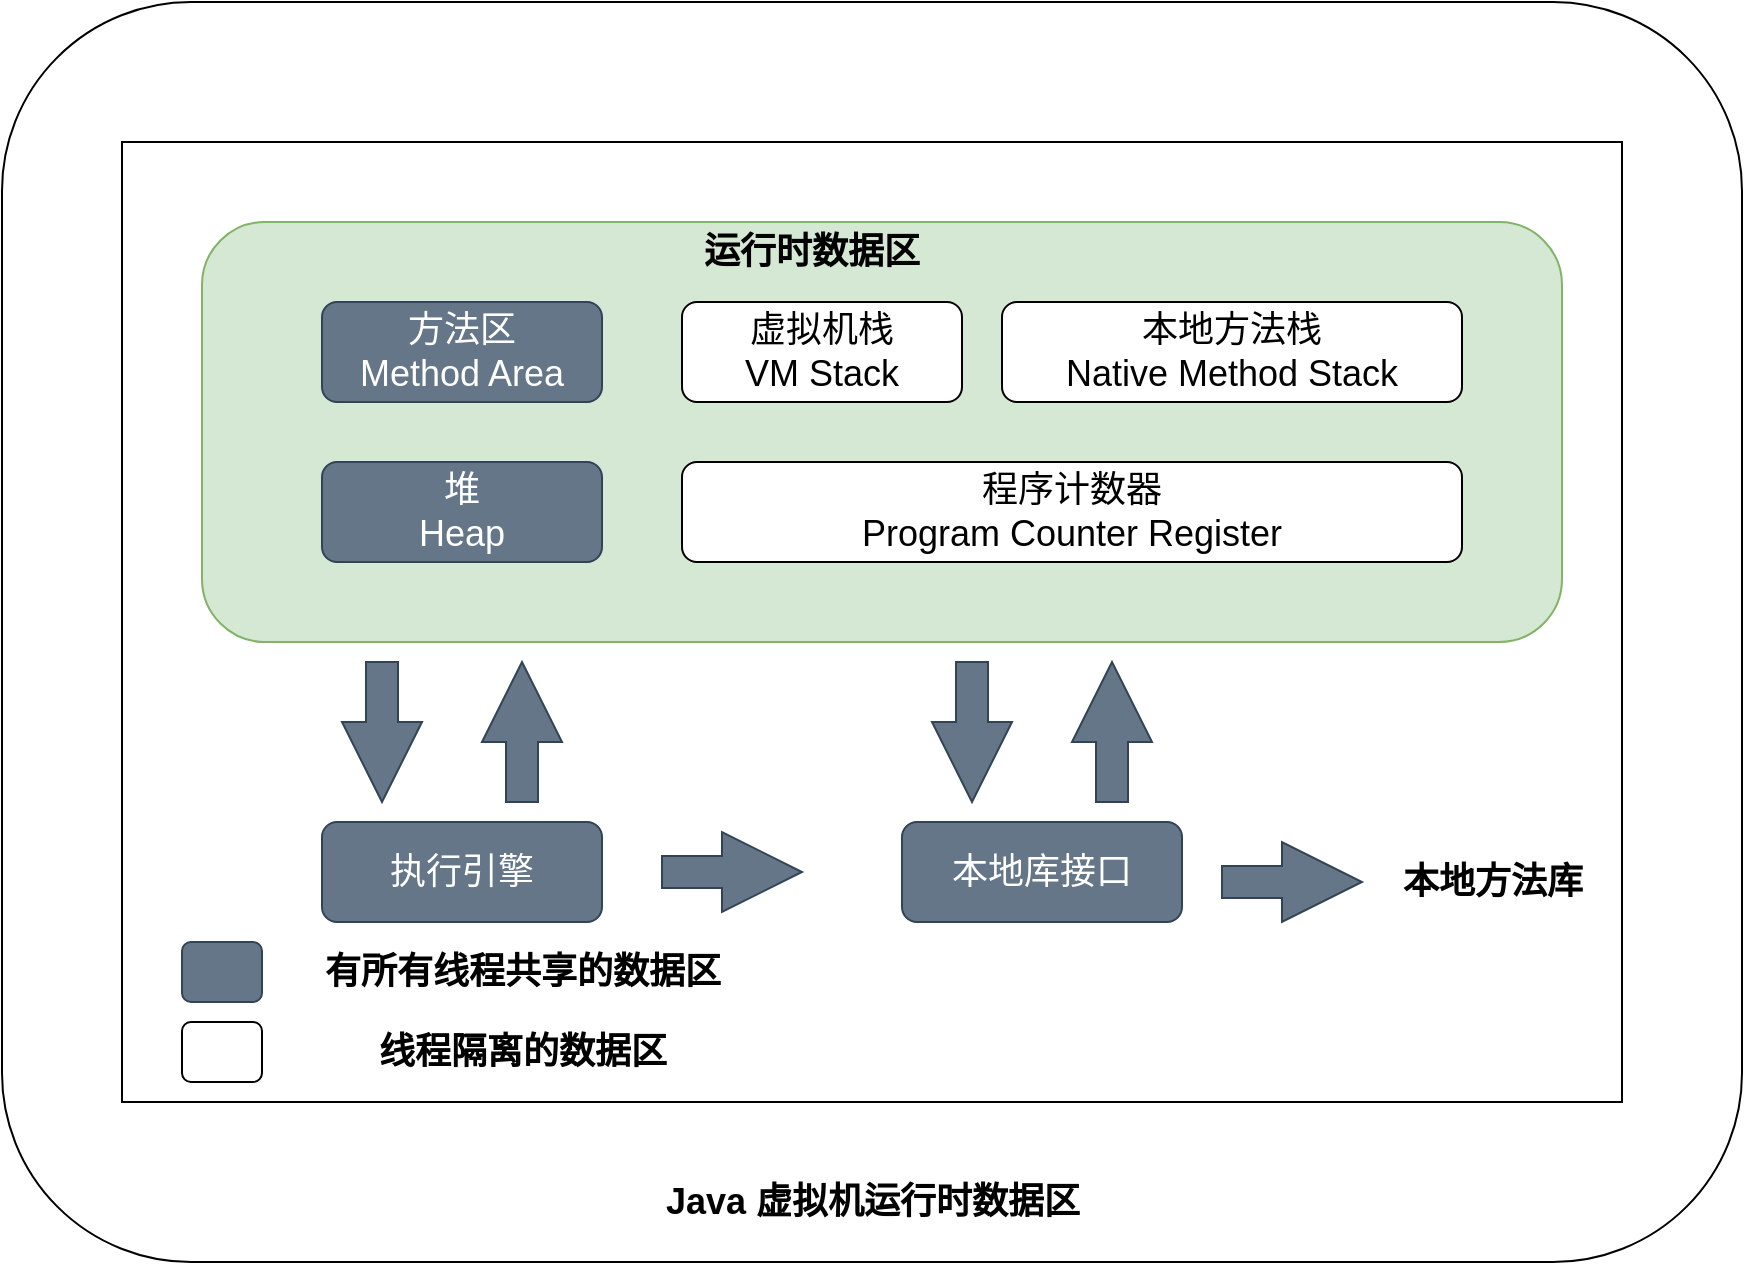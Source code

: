 <mxfile version="19.0.3" type="device" pages="5"><diagram id="uplz_EwXCj1sayoG6q6i" name="Java 虚拟机运行时数据区"><mxGraphModel dx="1018" dy="1910" grid="1" gridSize="10" guides="1" tooltips="1" connect="1" arrows="1" fold="1" page="1" pageScale="1" pageWidth="827" pageHeight="1169" math="0" shadow="0"><root><mxCell id="0"/><mxCell id="1" parent="0"/><mxCell id="dIkDisNtufsXBR3FXP84-28" value="" style="rounded=1;whiteSpace=wrap;html=1;fontSize=18;" parent="1" vertex="1"><mxGeometry x="100" y="-30" width="870" height="630" as="geometry"/></mxCell><mxCell id="dIkDisNtufsXBR3FXP84-2" value="&lt;font style=&quot;font-size: 18px&quot;&gt;&lt;b&gt;Java 虚拟机运行时数据区&lt;/b&gt;&lt;/font&gt;" style="text;html=1;align=center;verticalAlign=middle;resizable=0;points=[];autosize=1;" parent="1" vertex="1"><mxGeometry x="425" y="560" width="220" height="20" as="geometry"/></mxCell><mxCell id="dIkDisNtufsXBR3FXP84-3" value="" style="rounded=0;whiteSpace=wrap;html=1;" parent="1" vertex="1"><mxGeometry x="160" y="40" width="750" height="480" as="geometry"/></mxCell><mxCell id="dIkDisNtufsXBR3FXP84-1" value="" style="rounded=1;whiteSpace=wrap;html=1;fillColor=#d5e8d4;strokeColor=#82b366;" parent="1" vertex="1"><mxGeometry x="200" y="80" width="680" height="210" as="geometry"/></mxCell><mxCell id="dIkDisNtufsXBR3FXP84-5" value="&lt;b style=&quot;font-size: 18px;&quot;&gt;运行时数据区&lt;/b&gt;" style="text;html=1;strokeColor=none;fillColor=none;align=center;verticalAlign=middle;whiteSpace=wrap;rounded=0;fontSize=18;" parent="1" vertex="1"><mxGeometry x="430" y="80" width="150" height="30" as="geometry"/></mxCell><mxCell id="dIkDisNtufsXBR3FXP84-6" value="方法区&lt;br&gt;Method Area" style="rounded=1;whiteSpace=wrap;html=1;fontSize=18;fillColor=#647687;strokeColor=#314354;fontColor=#ffffff;" parent="1" vertex="1"><mxGeometry x="260" y="120" width="140" height="50" as="geometry"/></mxCell><mxCell id="dIkDisNtufsXBR3FXP84-9" value="堆&lt;br&gt;Heap" style="rounded=1;whiteSpace=wrap;html=1;fontSize=18;fillColor=#647687;strokeColor=#314354;fontColor=#ffffff;" parent="1" vertex="1"><mxGeometry x="260" y="200" width="140" height="50" as="geometry"/></mxCell><mxCell id="dIkDisNtufsXBR3FXP84-10" value="虚拟机栈&lt;br&gt;VM Stack" style="rounded=1;whiteSpace=wrap;html=1;fontSize=18;" parent="1" vertex="1"><mxGeometry x="440" y="120" width="140" height="50" as="geometry"/></mxCell><mxCell id="dIkDisNtufsXBR3FXP84-11" value="程序计数器&lt;br&gt;Program Counter Register" style="rounded=1;whiteSpace=wrap;html=1;fontSize=18;" parent="1" vertex="1"><mxGeometry x="440" y="200" width="390" height="50" as="geometry"/></mxCell><mxCell id="dIkDisNtufsXBR3FXP84-12" value="本地方法栈&lt;br&gt;Native Method Stack&lt;br&gt;" style="rounded=1;whiteSpace=wrap;html=1;fontSize=18;" parent="1" vertex="1"><mxGeometry x="600" y="120" width="230" height="50" as="geometry"/></mxCell><mxCell id="dIkDisNtufsXBR3FXP84-14" value="" style="html=1;shadow=0;dashed=0;align=center;verticalAlign=middle;shape=mxgraph.arrows2.arrow;dy=0.6;dx=40;direction=south;notch=0;rounded=1;fontSize=18;fillColor=#647687;strokeColor=#314354;fontColor=#ffffff;" parent="1" vertex="1"><mxGeometry x="270" y="300" width="40" height="70" as="geometry"/></mxCell><mxCell id="dIkDisNtufsXBR3FXP84-15" value="" style="html=1;shadow=0;dashed=0;align=center;verticalAlign=middle;shape=mxgraph.arrows2.arrow;dy=0.6;dx=40;direction=north;notch=0;rounded=1;fontSize=18;fillColor=#647687;strokeColor=#314354;fontColor=#ffffff;" parent="1" vertex="1"><mxGeometry x="340" y="300" width="40" height="70" as="geometry"/></mxCell><mxCell id="dIkDisNtufsXBR3FXP84-16" value="执行引擎" style="rounded=1;whiteSpace=wrap;html=1;fontSize=18;fillColor=#647687;strokeColor=#314354;fontColor=#ffffff;" parent="1" vertex="1"><mxGeometry x="260" y="380" width="140" height="50" as="geometry"/></mxCell><mxCell id="dIkDisNtufsXBR3FXP84-17" value="本地库接口" style="rounded=1;whiteSpace=wrap;html=1;fontSize=18;fillColor=#647687;strokeColor=#314354;fontColor=#ffffff;" parent="1" vertex="1"><mxGeometry x="550" y="380" width="140" height="50" as="geometry"/></mxCell><mxCell id="dIkDisNtufsXBR3FXP84-18" value="" style="html=1;shadow=0;dashed=0;align=center;verticalAlign=middle;shape=mxgraph.arrows2.arrow;dy=0.6;dx=40;direction=east;notch=0;rounded=1;fontSize=18;fillColor=#647687;strokeColor=#314354;fontColor=#ffffff;" parent="1" vertex="1"><mxGeometry x="430" y="385" width="70" height="40" as="geometry"/></mxCell><mxCell id="dIkDisNtufsXBR3FXP84-19" value="" style="html=1;shadow=0;dashed=0;align=center;verticalAlign=middle;shape=mxgraph.arrows2.arrow;dy=0.6;dx=40;direction=south;notch=0;rounded=1;fontSize=18;fillColor=#647687;strokeColor=#314354;fontColor=#ffffff;" parent="1" vertex="1"><mxGeometry x="565" y="300" width="40" height="70" as="geometry"/></mxCell><mxCell id="dIkDisNtufsXBR3FXP84-20" value="" style="html=1;shadow=0;dashed=0;align=center;verticalAlign=middle;shape=mxgraph.arrows2.arrow;dy=0.6;dx=40;direction=north;notch=0;rounded=1;fontSize=18;fillColor=#647687;strokeColor=#314354;fontColor=#ffffff;" parent="1" vertex="1"><mxGeometry x="635" y="300" width="40" height="70" as="geometry"/></mxCell><mxCell id="dIkDisNtufsXBR3FXP84-21" value="" style="html=1;shadow=0;dashed=0;align=center;verticalAlign=middle;shape=mxgraph.arrows2.arrow;dy=0.6;dx=40;direction=east;notch=0;rounded=1;fontSize=18;fillColor=#647687;strokeColor=#314354;fontColor=#ffffff;" parent="1" vertex="1"><mxGeometry x="710" y="390" width="70" height="40" as="geometry"/></mxCell><mxCell id="dIkDisNtufsXBR3FXP84-22" value="&lt;font style=&quot;font-size: 18px&quot;&gt;&lt;b&gt;本地方法库&lt;/b&gt;&lt;/font&gt;" style="text;html=1;align=center;verticalAlign=middle;resizable=0;points=[];autosize=1;" parent="1" vertex="1"><mxGeometry x="790" y="400" width="110" height="20" as="geometry"/></mxCell><mxCell id="dIkDisNtufsXBR3FXP84-24" value="" style="rounded=1;whiteSpace=wrap;html=1;fontSize=18;fillColor=#647687;strokeColor=#314354;fontColor=#ffffff;" parent="1" vertex="1"><mxGeometry x="190" y="440" width="40" height="30" as="geometry"/></mxCell><mxCell id="dIkDisNtufsXBR3FXP84-25" value="" style="rounded=1;whiteSpace=wrap;html=1;fontSize=18;" parent="1" vertex="1"><mxGeometry x="190" y="480" width="40" height="30" as="geometry"/></mxCell><mxCell id="dIkDisNtufsXBR3FXP84-26" value="&lt;font style=&quot;font-size: 18px&quot;&gt;&lt;b&gt;有所有线程共享的数据区&lt;/b&gt;&lt;/font&gt;" style="text;html=1;align=center;verticalAlign=middle;resizable=0;points=[];autosize=1;" parent="1" vertex="1"><mxGeometry x="255" y="445" width="210" height="20" as="geometry"/></mxCell><mxCell id="dIkDisNtufsXBR3FXP84-27" value="&lt;font style=&quot;font-size: 18px&quot;&gt;&lt;b&gt;线程隔离的数据区&lt;/b&gt;&lt;/font&gt;" style="text;html=1;align=center;verticalAlign=middle;resizable=0;points=[];autosize=1;" parent="1" vertex="1"><mxGeometry x="280" y="485" width="160" height="20" as="geometry"/></mxCell></root></mxGraphModel></diagram><diagram id="d1hYWIYTIFT196ERLZWl" name="HotSpot虚拟机对象头MarkWord"><mxGraphModel dx="1186" dy="750" grid="1" gridSize="10" guides="1" tooltips="1" connect="1" arrows="1" fold="1" page="1" pageScale="1" pageWidth="827" pageHeight="1169" math="0" shadow="0"><root><mxCell id="vAURoRcv7lcRhAw-rPCc-0"/><mxCell id="vAURoRcv7lcRhAw-rPCc-1" parent="vAURoRcv7lcRhAw-rPCc-0"/></root></mxGraphModel></diagram><diagram id="SoZiONSWuV72zjHFEzLS" name="句柄访问对象"><mxGraphModel dx="1186" dy="750" grid="1" gridSize="10" guides="1" tooltips="1" connect="1" arrows="1" fold="1" page="1" pageScale="1" pageWidth="827" pageHeight="1169" math="0" shadow="0"><root><mxCell id="CBJYQF5d7jJ5Y-G9DgrM-0"/><mxCell id="CBJYQF5d7jJ5Y-G9DgrM-1" parent="CBJYQF5d7jJ5Y-G9DgrM-0"/><mxCell id="CBJYQF5d7jJ5Y-G9DgrM-55" value="" style="rounded=0;whiteSpace=wrap;html=1;" vertex="1" parent="CBJYQF5d7jJ5Y-G9DgrM-1"><mxGeometry x="127" y="30" width="713" height="450" as="geometry"/></mxCell><mxCell id="CBJYQF5d7jJ5Y-G9DgrM-14" value="Java栈&lt;br&gt;本地变量表" style="rounded=0;whiteSpace=wrap;html=1;" vertex="1" parent="CBJYQF5d7jJ5Y-G9DgrM-1"><mxGeometry x="160" y="70" width="100" height="60" as="geometry"/></mxCell><mxCell id="CBJYQF5d7jJ5Y-G9DgrM-15" value="short" style="rounded=0;whiteSpace=wrap;html=1;" vertex="1" parent="CBJYQF5d7jJ5Y-G9DgrM-1"><mxGeometry x="160" y="170" width="100" height="40" as="geometry"/></mxCell><mxCell id="CBJYQF5d7jJ5Y-G9DgrM-16" value="int" style="rounded=0;whiteSpace=wrap;html=1;" vertex="1" parent="CBJYQF5d7jJ5Y-G9DgrM-1"><mxGeometry x="160" y="130" width="100" height="40" as="geometry"/></mxCell><mxCell id="CBJYQF5d7jJ5Y-G9DgrM-32" value="int" style="rounded=0;whiteSpace=wrap;html=1;" vertex="1" parent="CBJYQF5d7jJ5Y-G9DgrM-1"><mxGeometry x="160" y="210" width="100" height="40" as="geometry"/></mxCell><mxCell id="CBJYQF5d7jJ5Y-G9DgrM-33" value="&lt;font style=&quot;font-size: 18px&quot;&gt;double&lt;/font&gt;" style="rounded=0;whiteSpace=wrap;html=1;" vertex="1" parent="CBJYQF5d7jJ5Y-G9DgrM-1"><mxGeometry x="160" y="290" width="100" height="80" as="geometry"/></mxCell><mxCell id="CBJYQF5d7jJ5Y-G9DgrM-34" value="&lt;font style=&quot;font-size: 18px&quot;&gt;reference&lt;/font&gt;" style="rounded=0;whiteSpace=wrap;html=1;" vertex="1" parent="CBJYQF5d7jJ5Y-G9DgrM-1"><mxGeometry x="160" y="250" width="100" height="40" as="geometry"/></mxCell><mxCell id="CBJYQF5d7jJ5Y-G9DgrM-36" value="···" style="rounded=0;whiteSpace=wrap;html=1;" vertex="1" parent="CBJYQF5d7jJ5Y-G9DgrM-1"><mxGeometry x="160" y="410" width="100" height="40" as="geometry"/></mxCell><mxCell id="CBJYQF5d7jJ5Y-G9DgrM-37" value="float" style="rounded=0;whiteSpace=wrap;html=1;" vertex="1" parent="CBJYQF5d7jJ5Y-G9DgrM-1"><mxGeometry x="160" y="370" width="100" height="40" as="geometry"/></mxCell><mxCell id="CBJYQF5d7jJ5Y-G9DgrM-40" value="" style="endArrow=none;dashed=1;html=1;entryX=1;entryY=0.5;entryDx=0;entryDy=0;exitX=0;exitY=0.5;exitDx=0;exitDy=0;" edge="1" parent="CBJYQF5d7jJ5Y-G9DgrM-1" source="CBJYQF5d7jJ5Y-G9DgrM-33" target="CBJYQF5d7jJ5Y-G9DgrM-33"><mxGeometry width="50" height="50" relative="1" as="geometry"><mxPoint x="160" y="360" as="sourcePoint"/><mxPoint x="210" y="310" as="targetPoint"/></mxGeometry></mxCell><mxCell id="CBJYQF5d7jJ5Y-G9DgrM-42" value="" style="rounded=1;whiteSpace=wrap;html=1;" vertex="1" parent="CBJYQF5d7jJ5Y-G9DgrM-1"><mxGeometry x="290" y="70" width="520" height="180" as="geometry"/></mxCell><mxCell id="CBJYQF5d7jJ5Y-G9DgrM-43" value="" style="rounded=1;whiteSpace=wrap;html=1;" vertex="1" parent="CBJYQF5d7jJ5Y-G9DgrM-1"><mxGeometry x="290" y="270" width="520" height="180" as="geometry"/></mxCell><mxCell id="CBJYQF5d7jJ5Y-G9DgrM-44" value="到对象【实例】数据的指针" style="rounded=0;whiteSpace=wrap;html=1;" vertex="1" parent="CBJYQF5d7jJ5Y-G9DgrM-1"><mxGeometry x="320" y="130" width="210" height="30" as="geometry"/></mxCell><mxCell id="CBJYQF5d7jJ5Y-G9DgrM-53" style="rounded=0;orthogonalLoop=1;jettySize=auto;html=1;exitX=1;exitY=0.25;exitDx=0;exitDy=0;entryX=0.222;entryY=0.033;entryDx=0;entryDy=0;entryPerimeter=0;" edge="1" parent="CBJYQF5d7jJ5Y-G9DgrM-1" source="CBJYQF5d7jJ5Y-G9DgrM-45" target="CBJYQF5d7jJ5Y-G9DgrM-51"><mxGeometry relative="1" as="geometry"/></mxCell><mxCell id="CBJYQF5d7jJ5Y-G9DgrM-45" value="到对象【类型】数据的指针" style="rounded=0;whiteSpace=wrap;html=1;" vertex="1" parent="CBJYQF5d7jJ5Y-G9DgrM-1"><mxGeometry x="320" y="160" width="210" height="30" as="geometry"/></mxCell><mxCell id="CBJYQF5d7jJ5Y-G9DgrM-46" value="&lt;font style=&quot;font-size: 18px&quot;&gt;句柄池&lt;/font&gt;" style="text;html=1;strokeColor=none;fillColor=none;align=center;verticalAlign=middle;whiteSpace=wrap;rounded=0;" vertex="1" parent="CBJYQF5d7jJ5Y-G9DgrM-1"><mxGeometry x="376.5" y="110" width="97" height="10" as="geometry"/></mxCell><mxCell id="CBJYQF5d7jJ5Y-G9DgrM-47" value="对象【实例】数据" style="ellipse;whiteSpace=wrap;html=1;" vertex="1" parent="CBJYQF5d7jJ5Y-G9DgrM-1"><mxGeometry x="610" y="120" width="180" height="90" as="geometry"/></mxCell><mxCell id="CBJYQF5d7jJ5Y-G9DgrM-48" value="&lt;font style=&quot;font-size: 18px&quot;&gt;Java堆&lt;/font&gt;" style="text;html=1;strokeColor=none;fillColor=none;align=center;verticalAlign=middle;whiteSpace=wrap;rounded=0;" vertex="1" parent="CBJYQF5d7jJ5Y-G9DgrM-1"><mxGeometry x="501.5" y="87" width="97" height="10" as="geometry"/></mxCell><mxCell id="CBJYQF5d7jJ5Y-G9DgrM-49" value="" style="endArrow=classic;html=1;exitX=1;exitY=0.5;exitDx=0;exitDy=0;entryX=0;entryY=1;entryDx=0;entryDy=0;" edge="1" parent="CBJYQF5d7jJ5Y-G9DgrM-1" source="CBJYQF5d7jJ5Y-G9DgrM-34" target="CBJYQF5d7jJ5Y-G9DgrM-44"><mxGeometry width="50" height="50" relative="1" as="geometry"><mxPoint x="160" y="520" as="sourcePoint"/><mxPoint x="210" y="470" as="targetPoint"/></mxGeometry></mxCell><mxCell id="CBJYQF5d7jJ5Y-G9DgrM-50" value="" style="endArrow=classic;html=1;exitX=1;exitY=0.5;exitDx=0;exitDy=0;" edge="1" parent="CBJYQF5d7jJ5Y-G9DgrM-1" source="CBJYQF5d7jJ5Y-G9DgrM-44" target="CBJYQF5d7jJ5Y-G9DgrM-47"><mxGeometry width="50" height="50" relative="1" as="geometry"><mxPoint x="160" y="520" as="sourcePoint"/><mxPoint x="210" y="470" as="targetPoint"/></mxGeometry></mxCell><mxCell id="CBJYQF5d7jJ5Y-G9DgrM-51" value="对象【类型】数据" style="ellipse;whiteSpace=wrap;html=1;" vertex="1" parent="CBJYQF5d7jJ5Y-G9DgrM-1"><mxGeometry x="580" y="315" width="180" height="90" as="geometry"/></mxCell><mxCell id="CBJYQF5d7jJ5Y-G9DgrM-52" value="&lt;span style=&quot;font-size: 18px&quot;&gt;方法区&lt;/span&gt;" style="text;html=1;strokeColor=none;fillColor=none;align=center;verticalAlign=middle;whiteSpace=wrap;rounded=0;" vertex="1" parent="CBJYQF5d7jJ5Y-G9DgrM-1"><mxGeometry x="501.5" y="290" width="97" height="10" as="geometry"/></mxCell></root></mxGraphModel></diagram><diagram name="直接指针访问对象" id="8PSJq7D3Zr-tfes-jd_6"><mxGraphModel dx="1186" dy="750" grid="1" gridSize="10" guides="1" tooltips="1" connect="1" arrows="1" fold="1" page="1" pageScale="1" pageWidth="827" pageHeight="1169" math="0" shadow="0"><root><mxCell id="F6lCXyiUfLJu32KjJ89I-0"/><mxCell id="F6lCXyiUfLJu32KjJ89I-1" parent="F6lCXyiUfLJu32KjJ89I-0"/><mxCell id="F6lCXyiUfLJu32KjJ89I-2" value="" style="rounded=0;whiteSpace=wrap;html=1;" vertex="1" parent="F6lCXyiUfLJu32KjJ89I-1"><mxGeometry x="127" y="30" width="713" height="450" as="geometry"/></mxCell><mxCell id="F6lCXyiUfLJu32KjJ89I-12" value="" style="rounded=1;whiteSpace=wrap;html=1;" vertex="1" parent="F6lCXyiUfLJu32KjJ89I-1"><mxGeometry x="290" y="70" width="520" height="180" as="geometry"/></mxCell><mxCell id="F6lCXyiUfLJu32KjJ89I-18" value="&lt;br&gt;&lt;br&gt;&lt;br&gt;对象【实例】数据" style="ellipse;whiteSpace=wrap;html=1;" vertex="1" parent="F6lCXyiUfLJu32KjJ89I-1"><mxGeometry x="303.5" y="112.5" width="276.5" height="125" as="geometry"/></mxCell><mxCell id="F6lCXyiUfLJu32KjJ89I-3" value="Java栈&lt;br&gt;本地变量表" style="rounded=0;whiteSpace=wrap;html=1;" vertex="1" parent="F6lCXyiUfLJu32KjJ89I-1"><mxGeometry x="160" y="70" width="100" height="60" as="geometry"/></mxCell><mxCell id="F6lCXyiUfLJu32KjJ89I-4" value="short" style="rounded=0;whiteSpace=wrap;html=1;" vertex="1" parent="F6lCXyiUfLJu32KjJ89I-1"><mxGeometry x="160" y="170" width="100" height="40" as="geometry"/></mxCell><mxCell id="F6lCXyiUfLJu32KjJ89I-5" value="int" style="rounded=0;whiteSpace=wrap;html=1;" vertex="1" parent="F6lCXyiUfLJu32KjJ89I-1"><mxGeometry x="160" y="130" width="100" height="40" as="geometry"/></mxCell><mxCell id="F6lCXyiUfLJu32KjJ89I-6" value="int" style="rounded=0;whiteSpace=wrap;html=1;" vertex="1" parent="F6lCXyiUfLJu32KjJ89I-1"><mxGeometry x="160" y="210" width="100" height="40" as="geometry"/></mxCell><mxCell id="F6lCXyiUfLJu32KjJ89I-7" value="&lt;font style=&quot;font-size: 18px&quot;&gt;double&lt;/font&gt;" style="rounded=0;whiteSpace=wrap;html=1;" vertex="1" parent="F6lCXyiUfLJu32KjJ89I-1"><mxGeometry x="160" y="290" width="100" height="80" as="geometry"/></mxCell><mxCell id="F6lCXyiUfLJu32KjJ89I-8" value="&lt;font style=&quot;font-size: 18px&quot;&gt;reference&lt;/font&gt;" style="rounded=0;whiteSpace=wrap;html=1;" vertex="1" parent="F6lCXyiUfLJu32KjJ89I-1"><mxGeometry x="160" y="250" width="100" height="40" as="geometry"/></mxCell><mxCell id="F6lCXyiUfLJu32KjJ89I-9" value="···" style="rounded=0;whiteSpace=wrap;html=1;" vertex="1" parent="F6lCXyiUfLJu32KjJ89I-1"><mxGeometry x="160" y="410" width="100" height="40" as="geometry"/></mxCell><mxCell id="F6lCXyiUfLJu32KjJ89I-10" value="float" style="rounded=0;whiteSpace=wrap;html=1;" vertex="1" parent="F6lCXyiUfLJu32KjJ89I-1"><mxGeometry x="160" y="370" width="100" height="40" as="geometry"/></mxCell><mxCell id="F6lCXyiUfLJu32KjJ89I-11" value="" style="endArrow=none;dashed=1;html=1;entryX=1;entryY=0.5;entryDx=0;entryDy=0;exitX=0;exitY=0.5;exitDx=0;exitDy=0;" edge="1" parent="F6lCXyiUfLJu32KjJ89I-1" source="F6lCXyiUfLJu32KjJ89I-7" target="F6lCXyiUfLJu32KjJ89I-7"><mxGeometry width="50" height="50" relative="1" as="geometry"><mxPoint x="160" y="360" as="sourcePoint"/><mxPoint x="210" y="310" as="targetPoint"/></mxGeometry></mxCell><mxCell id="F6lCXyiUfLJu32KjJ89I-13" value="" style="rounded=1;whiteSpace=wrap;html=1;" vertex="1" parent="F6lCXyiUfLJu32KjJ89I-1"><mxGeometry x="290" y="270" width="520" height="180" as="geometry"/></mxCell><mxCell id="F6lCXyiUfLJu32KjJ89I-15" style="rounded=0;orthogonalLoop=1;jettySize=auto;html=1;entryX=0.222;entryY=0.033;entryDx=0;entryDy=0;entryPerimeter=0;exitX=1;exitY=0.5;exitDx=0;exitDy=0;" edge="1" parent="F6lCXyiUfLJu32KjJ89I-1" source="F6lCXyiUfLJu32KjJ89I-16" target="F6lCXyiUfLJu32KjJ89I-22"><mxGeometry relative="1" as="geometry"><mxPoint x="550" y="200" as="sourcePoint"/></mxGeometry></mxCell><mxCell id="F6lCXyiUfLJu32KjJ89I-16" value="到对象【类型】数据的指针" style="rounded=0;whiteSpace=wrap;html=1;" vertex="1" parent="F6lCXyiUfLJu32KjJ89I-1"><mxGeometry x="336.75" y="145" width="210" height="30" as="geometry"/></mxCell><mxCell id="F6lCXyiUfLJu32KjJ89I-19" value="&lt;font style=&quot;font-size: 18px&quot;&gt;Java堆&lt;/font&gt;" style="text;html=1;strokeColor=none;fillColor=none;align=center;verticalAlign=middle;whiteSpace=wrap;rounded=0;" vertex="1" parent="F6lCXyiUfLJu32KjJ89I-1"><mxGeometry x="501.5" y="87" width="97" height="10" as="geometry"/></mxCell><mxCell id="F6lCXyiUfLJu32KjJ89I-20" value="" style="endArrow=classic;html=1;exitX=1;exitY=0.5;exitDx=0;exitDy=0;entryX=0.034;entryY=0.704;entryDx=0;entryDy=0;entryPerimeter=0;" edge="1" parent="F6lCXyiUfLJu32KjJ89I-1" source="F6lCXyiUfLJu32KjJ89I-8" target="F6lCXyiUfLJu32KjJ89I-18"><mxGeometry width="50" height="50" relative="1" as="geometry"><mxPoint x="160" y="520" as="sourcePoint"/><mxPoint x="320" y="160" as="targetPoint"/></mxGeometry></mxCell><mxCell id="F6lCXyiUfLJu32KjJ89I-22" value="对象【类型】数据" style="ellipse;whiteSpace=wrap;html=1;" vertex="1" parent="F6lCXyiUfLJu32KjJ89I-1"><mxGeometry x="580" y="315" width="180" height="90" as="geometry"/></mxCell><mxCell id="F6lCXyiUfLJu32KjJ89I-23" value="&lt;span style=&quot;font-size: 18px&quot;&gt;方法区&lt;/span&gt;" style="text;html=1;strokeColor=none;fillColor=none;align=center;verticalAlign=middle;whiteSpace=wrap;rounded=0;" vertex="1" parent="F6lCXyiUfLJu32KjJ89I-1"><mxGeometry x="501.5" y="290" width="97" height="10" as="geometry"/></mxCell></root></mxGraphModel></diagram><diagram id="zvKTYerYvfhdUC924it0" name="可达分析法算法"><mxGraphModel dx="1018" dy="741" grid="1" gridSize="10" guides="1" tooltips="1" connect="1" arrows="1" fold="1" page="1" pageScale="1" pageWidth="1600" pageHeight="900" math="0" shadow="0"><root><mxCell id="0"/><mxCell id="1" parent="0"/><mxCell id="HjLcQRbcocQr7LL7dQZR-2" value="" style="rounded=0;whiteSpace=wrap;html=1;" parent="1" vertex="1"><mxGeometry x="400" y="110" width="850" height="450" as="geometry"/></mxCell><mxCell id="HjLcQRbcocQr7LL7dQZR-3" value="" style="rounded=0;whiteSpace=wrap;html=1;fillColor=#f5f5f5;fontColor=#333333;strokeColor=#666666;" parent="1" vertex="1"><mxGeometry x="400" y="110" width="850" height="100" as="geometry"/></mxCell><mxCell id="HjLcQRbcocQr7LL7dQZR-9" style="edgeStyle=orthogonalEdgeStyle;rounded=0;orthogonalLoop=1;jettySize=auto;html=1;exitX=0.5;exitY=1;exitDx=0;exitDy=0;entryX=0.5;entryY=0;entryDx=0;entryDy=0;" parent="1" source="HjLcQRbcocQr7LL7dQZR-4" target="HjLcQRbcocQr7LL7dQZR-5" edge="1"><mxGeometry relative="1" as="geometry"/></mxCell><mxCell id="HjLcQRbcocQr7LL7dQZR-4" value="GC Roots" style="rounded=1;whiteSpace=wrap;html=1;fillColor=#d0cee2;strokeColor=#56517e;" parent="1" vertex="1"><mxGeometry x="590" y="130" width="120" height="60" as="geometry"/></mxCell><mxCell id="HjLcQRbcocQr7LL7dQZR-10" style="rounded=0;orthogonalLoop=1;jettySize=auto;html=1;exitX=0.5;exitY=1;exitDx=0;exitDy=0;entryX=0.5;entryY=0;entryDx=0;entryDy=0;" parent="1" source="HjLcQRbcocQr7LL7dQZR-5" target="HjLcQRbcocQr7LL7dQZR-6" edge="1"><mxGeometry relative="1" as="geometry"/></mxCell><mxCell id="HjLcQRbcocQr7LL7dQZR-11" style="edgeStyle=none;rounded=0;orthogonalLoop=1;jettySize=auto;html=1;exitX=0.5;exitY=1;exitDx=0;exitDy=0;entryX=0.5;entryY=0;entryDx=0;entryDy=0;" parent="1" source="HjLcQRbcocQr7LL7dQZR-5" target="HjLcQRbcocQr7LL7dQZR-7" edge="1"><mxGeometry relative="1" as="geometry"/></mxCell><mxCell id="HjLcQRbcocQr7LL7dQZR-5" value="obj 1" style="rounded=1;whiteSpace=wrap;html=1;fillColor=#d0cee2;strokeColor=#56517e;" parent="1" vertex="1"><mxGeometry x="590" y="260" width="120" height="60" as="geometry"/></mxCell><mxCell id="HjLcQRbcocQr7LL7dQZR-12" style="edgeStyle=none;rounded=0;orthogonalLoop=1;jettySize=auto;html=1;exitX=0.5;exitY=1;exitDx=0;exitDy=0;entryX=0.5;entryY=0;entryDx=0;entryDy=0;" parent="1" source="HjLcQRbcocQr7LL7dQZR-6" target="HjLcQRbcocQr7LL7dQZR-8" edge="1"><mxGeometry relative="1" as="geometry"/></mxCell><mxCell id="HjLcQRbcocQr7LL7dQZR-6" value="&lt;span style=&quot;&quot;&gt;obj 2&lt;/span&gt;" style="rounded=1;whiteSpace=wrap;html=1;fillColor=#d0cee2;strokeColor=#56517e;" parent="1" vertex="1"><mxGeometry x="460" y="370" width="120" height="60" as="geometry"/></mxCell><mxCell id="HjLcQRbcocQr7LL7dQZR-7" value="&lt;span style=&quot;&quot;&gt;obj 3&lt;/span&gt;" style="rounded=1;whiteSpace=wrap;html=1;fillColor=#d0cee2;strokeColor=#56517e;" parent="1" vertex="1"><mxGeometry x="690" y="370" width="120" height="60" as="geometry"/></mxCell><mxCell id="HjLcQRbcocQr7LL7dQZR-8" value="&lt;span style=&quot;&quot;&gt;obj 4&lt;/span&gt;" style="rounded=1;whiteSpace=wrap;html=1;fillColor=#d0cee2;strokeColor=#56517e;" parent="1" vertex="1"><mxGeometry x="460" y="480" width="120" height="60" as="geometry"/></mxCell><mxCell id="HjLcQRbcocQr7LL7dQZR-17" style="edgeStyle=none;rounded=0;orthogonalLoop=1;jettySize=auto;html=1;exitX=0.5;exitY=1;exitDx=0;exitDy=0;entryX=0.5;entryY=0;entryDx=0;entryDy=0;" parent="1" source="HjLcQRbcocQr7LL7dQZR-14" target="HjLcQRbcocQr7LL7dQZR-15" edge="1"><mxGeometry relative="1" as="geometry"/></mxCell><mxCell id="HjLcQRbcocQr7LL7dQZR-18" style="edgeStyle=none;rounded=0;orthogonalLoop=1;jettySize=auto;html=1;exitX=0.5;exitY=1;exitDx=0;exitDy=0;entryX=0.5;entryY=0;entryDx=0;entryDy=0;" parent="1" source="HjLcQRbcocQr7LL7dQZR-14" target="HjLcQRbcocQr7LL7dQZR-16" edge="1"><mxGeometry relative="1" as="geometry"/></mxCell><mxCell id="HjLcQRbcocQr7LL7dQZR-14" value="&lt;span style=&quot;&quot;&gt;obj 5&lt;/span&gt;" style="rounded=1;whiteSpace=wrap;html=1;" parent="1" vertex="1"><mxGeometry x="1000" y="250" width="120" height="60" as="geometry"/></mxCell><mxCell id="HjLcQRbcocQr7LL7dQZR-15" value="&lt;span style=&quot;&quot;&gt;obj 6&lt;/span&gt;" style="rounded=1;whiteSpace=wrap;html=1;" parent="1" vertex="1"><mxGeometry x="900" y="370" width="120" height="60" as="geometry"/></mxCell><mxCell id="HjLcQRbcocQr7LL7dQZR-16" value="&lt;span style=&quot;&quot;&gt;obj 7&lt;/span&gt;" style="rounded=1;whiteSpace=wrap;html=1;" parent="1" vertex="1"><mxGeometry x="1110" y="370" width="120" height="60" as="geometry"/></mxCell><mxCell id="HjLcQRbcocQr7LL7dQZR-19" value="GC Root Set" style="text;html=1;strokeColor=none;fillColor=none;align=center;verticalAlign=middle;whiteSpace=wrap;rounded=0;fontSize=18;" parent="1" vertex="1"><mxGeometry x="1000" y="145" width="160" height="35" as="geometry"/></mxCell><mxCell id="HjLcQRbcocQr7LL7dQZR-20" value="" style="rounded=1;whiteSpace=wrap;html=1;fillColor=#d0cee2;strokeColor=#56517e;" parent="1" vertex="1"><mxGeometry x="900" y="460" width="30" height="30" as="geometry"/></mxCell><mxCell id="HjLcQRbcocQr7LL7dQZR-21" value="" style="rounded=1;whiteSpace=wrap;html=1;" parent="1" vertex="1"><mxGeometry x="900" y="510" width="30" height="30" as="geometry"/></mxCell><mxCell id="HjLcQRbcocQr7LL7dQZR-22" value="仍然存活的对象" style="text;html=1;strokeColor=none;fillColor=none;align=center;verticalAlign=middle;whiteSpace=wrap;rounded=0;fontSize=18;" parent="1" vertex="1"><mxGeometry x="940" y="460" width="220" height="30" as="geometry"/></mxCell><mxCell id="HjLcQRbcocQr7LL7dQZR-23" value="判定可回收的对象" style="text;html=1;strokeColor=none;fillColor=none;align=center;verticalAlign=middle;whiteSpace=wrap;rounded=0;fontSize=18;" parent="1" vertex="1"><mxGeometry x="940" y="510" width="220" height="30" as="geometry"/></mxCell></root></mxGraphModel></diagram></mxfile>